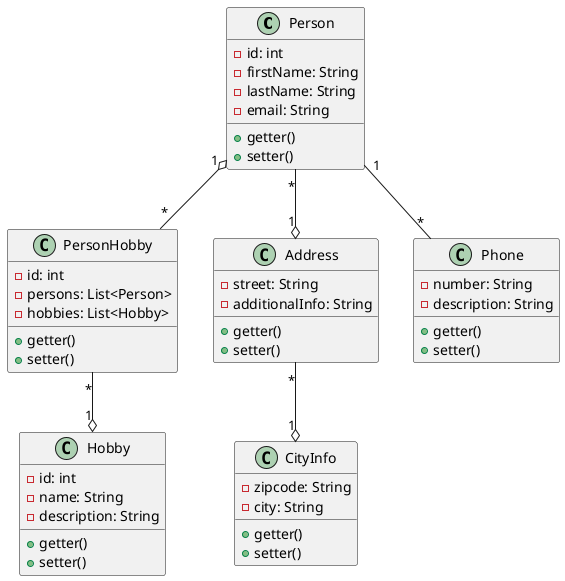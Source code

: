@startuml
'https://plantuml.com/class-diagram
class Person {
    - id: int
    - firstName: String
    - lastName: String
    - email: String
    + getter()
    + setter()
}
class PersonHobby {
    - id: int
    - persons: List<Person>
    - hobbies: List<Hobby>
    + getter()
    + setter()
}
class Hobby {
    - id: int
    - name: String
    - description: String
    + getter()
    + setter()
}
class Address {
    - street: String
    - additionalInfo: String
    + getter()
    + setter()
}
class CityInfo {
    - zipcode: String
    - city: String
    + getter()
    + setter()
}
class Phone {
    - number: String
    - description: String
    + getter()
    + setter()
}

Person "1" o-- "*" PersonHobby
PersonHobby "*" --o "1" Hobby
Person "*" --o "1" Address
Address "*" --o "1" CityInfo
Person "1" -- "*" Phone



@enduml